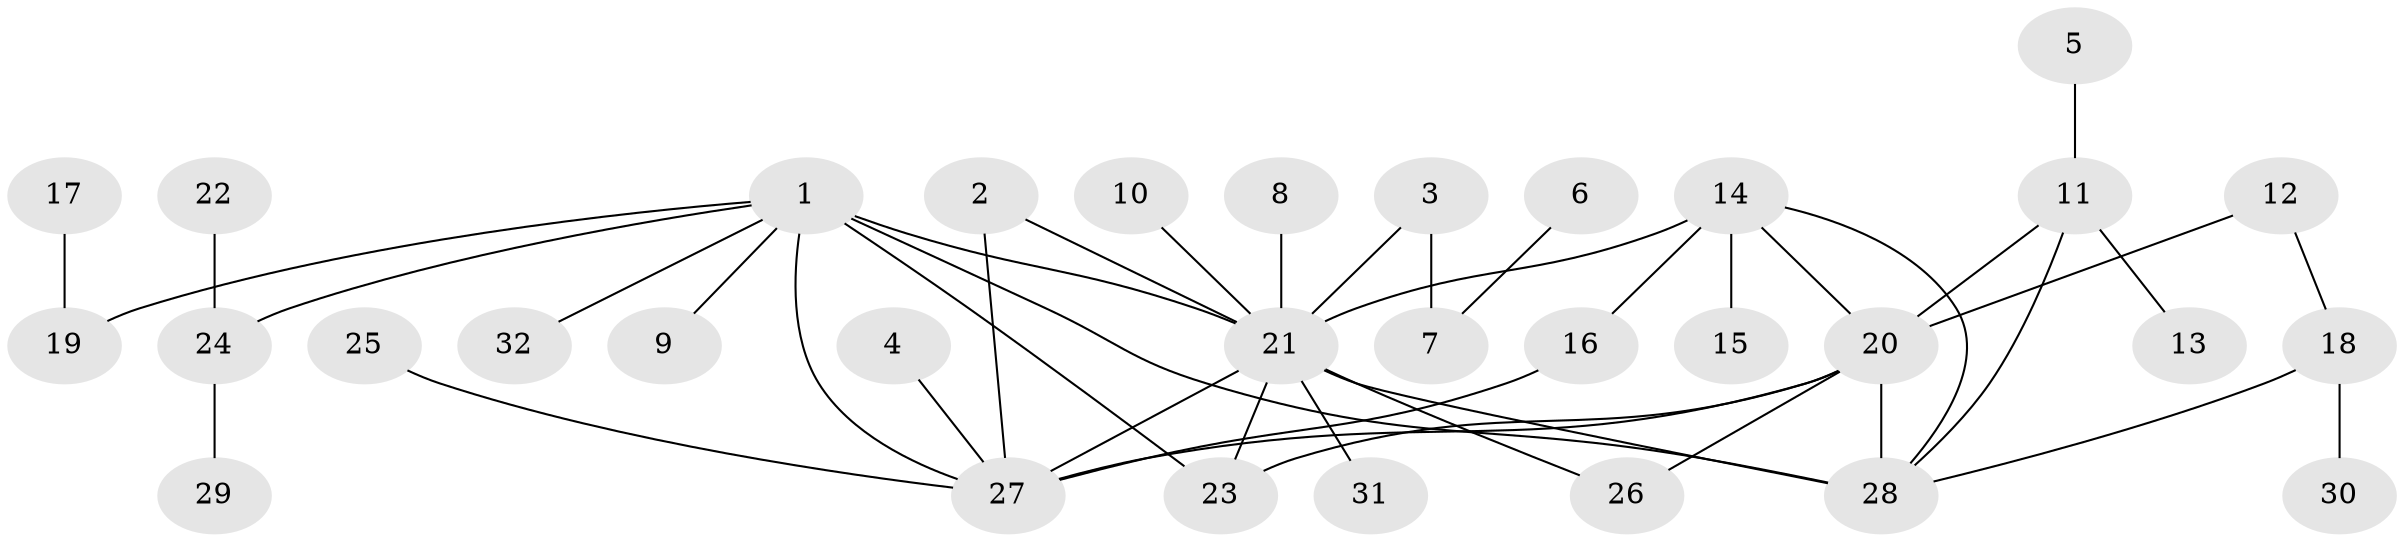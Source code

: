 // original degree distribution, {3: 0.078125, 10: 0.015625, 5: 0.0625, 6: 0.078125, 11: 0.015625, 7: 0.015625, 2: 0.1875, 4: 0.0625, 1: 0.484375}
// Generated by graph-tools (version 1.1) at 2025/50/03/09/25 03:50:43]
// undirected, 32 vertices, 43 edges
graph export_dot {
graph [start="1"]
  node [color=gray90,style=filled];
  1;
  2;
  3;
  4;
  5;
  6;
  7;
  8;
  9;
  10;
  11;
  12;
  13;
  14;
  15;
  16;
  17;
  18;
  19;
  20;
  21;
  22;
  23;
  24;
  25;
  26;
  27;
  28;
  29;
  30;
  31;
  32;
  1 -- 9 [weight=1.0];
  1 -- 19 [weight=1.0];
  1 -- 21 [weight=2.0];
  1 -- 23 [weight=1.0];
  1 -- 24 [weight=1.0];
  1 -- 27 [weight=1.0];
  1 -- 28 [weight=2.0];
  1 -- 32 [weight=1.0];
  2 -- 21 [weight=1.0];
  2 -- 27 [weight=1.0];
  3 -- 7 [weight=1.0];
  3 -- 21 [weight=1.0];
  4 -- 27 [weight=1.0];
  5 -- 11 [weight=1.0];
  6 -- 7 [weight=1.0];
  8 -- 21 [weight=1.0];
  10 -- 21 [weight=1.0];
  11 -- 13 [weight=1.0];
  11 -- 20 [weight=1.0];
  11 -- 28 [weight=1.0];
  12 -- 18 [weight=1.0];
  12 -- 20 [weight=1.0];
  14 -- 15 [weight=1.0];
  14 -- 16 [weight=1.0];
  14 -- 20 [weight=2.0];
  14 -- 21 [weight=2.0];
  14 -- 28 [weight=1.0];
  16 -- 27 [weight=1.0];
  17 -- 19 [weight=1.0];
  18 -- 28 [weight=2.0];
  18 -- 30 [weight=1.0];
  20 -- 23 [weight=1.0];
  20 -- 26 [weight=1.0];
  20 -- 27 [weight=1.0];
  20 -- 28 [weight=1.0];
  21 -- 23 [weight=1.0];
  21 -- 26 [weight=1.0];
  21 -- 27 [weight=1.0];
  21 -- 28 [weight=2.0];
  21 -- 31 [weight=1.0];
  22 -- 24 [weight=1.0];
  24 -- 29 [weight=1.0];
  25 -- 27 [weight=1.0];
}
